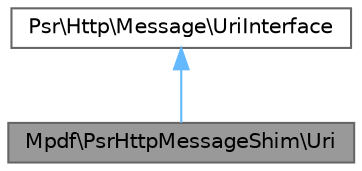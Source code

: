 digraph "Mpdf\PsrHttpMessageShim\Uri"
{
 // LATEX_PDF_SIZE
  bgcolor="transparent";
  edge [fontname=Helvetica,fontsize=10,labelfontname=Helvetica,labelfontsize=10];
  node [fontname=Helvetica,fontsize=10,shape=box,height=0.2,width=0.4];
  Node1 [id="Node000001",label="Mpdf\\PsrHttpMessageShim\\Uri",height=0.2,width=0.4,color="gray40", fillcolor="grey60", style="filled", fontcolor="black",tooltip=" "];
  Node2 -> Node1 [id="edge1_Node000001_Node000002",dir="back",color="steelblue1",style="solid",tooltip=" "];
  Node2 [id="Node000002",label="Psr\\Http\\Message\\UriInterface",height=0.2,width=0.4,color="gray40", fillcolor="white", style="filled",URL="$interfacePsr_1_1Http_1_1Message_1_1UriInterface.html",tooltip=" "];
}
